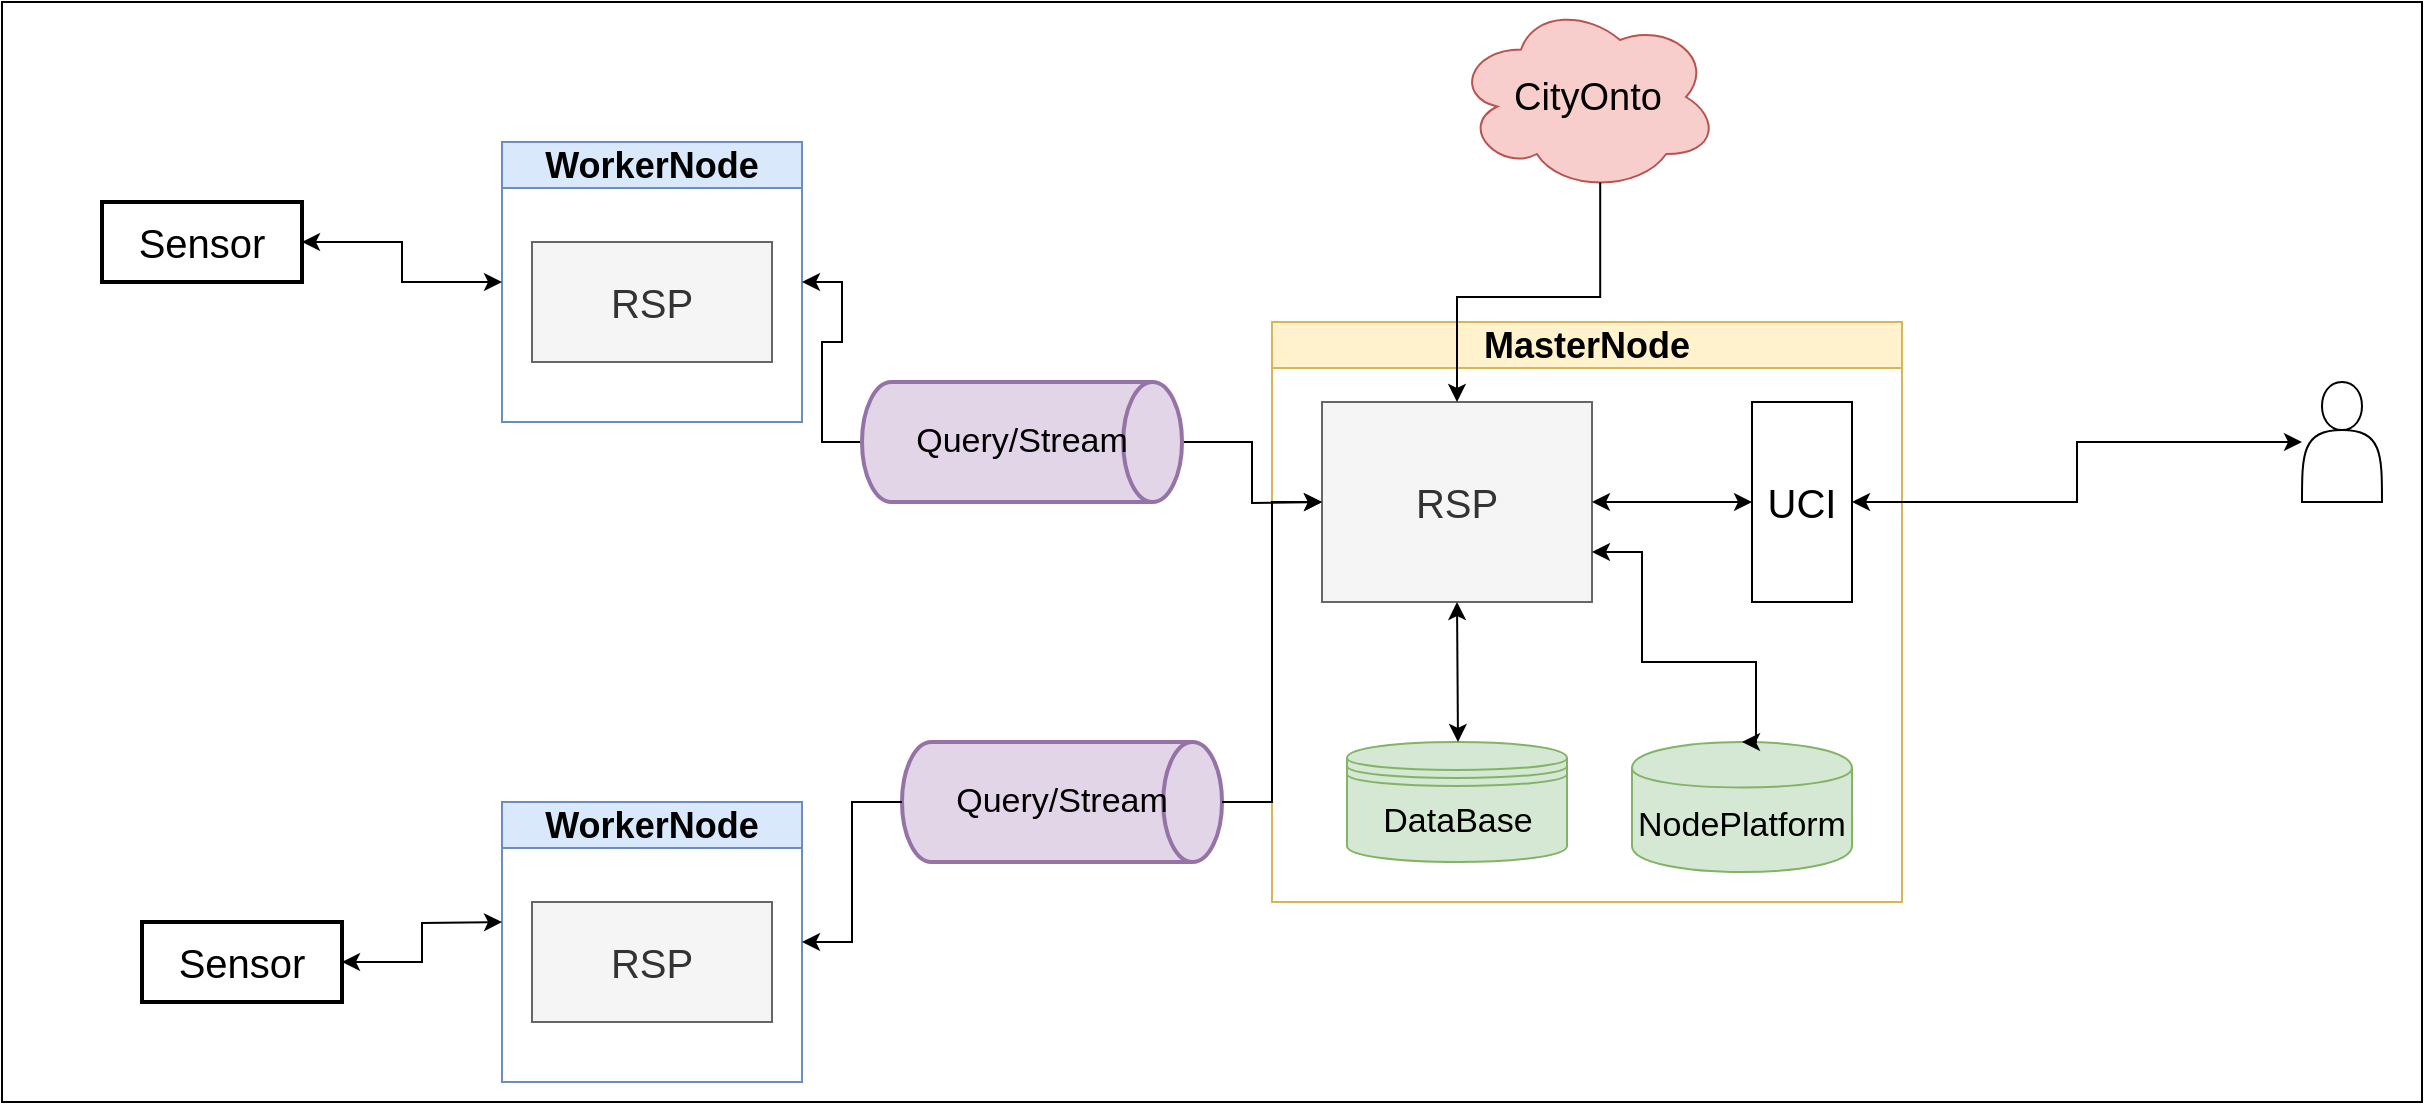 <mxfile version="28.1.1">
  <diagram name="Page-1" id="_I75NAIed_qJoepMpIC1">
    <mxGraphModel dx="2745" dy="973" grid="1" gridSize="10" guides="1" tooltips="1" connect="1" arrows="1" fold="1" page="1" pageScale="1" pageWidth="850" pageHeight="1100" math="0" shadow="0">
      <root>
        <mxCell id="0" />
        <mxCell id="1" parent="0" />
        <mxCell id="NdJnCDBjPayFXjqzzkJ--1" value="" style="rounded=0;whiteSpace=wrap;html=1;" vertex="1" parent="1">
          <mxGeometry x="-710" y="70" width="1210" height="550" as="geometry" />
        </mxCell>
        <mxCell id="NdJnCDBjPayFXjqzzkJ--2" value="WorkerNode" style="swimlane;whiteSpace=wrap;html=1;fillColor=#dae8fc;strokeColor=#6c8ebf;fontSize=18;" vertex="1" parent="1">
          <mxGeometry x="-460" y="140" width="150" height="140" as="geometry" />
        </mxCell>
        <UserObject label="RSP" treeRoot="1" id="NdJnCDBjPayFXjqzzkJ--3">
          <mxCell style="whiteSpace=wrap;html=1;align=center;treeFolding=1;treeMoving=1;newEdgeStyle={&quot;edgeStyle&quot;:&quot;elbowEdgeStyle&quot;,&quot;startArrow&quot;:&quot;none&quot;,&quot;endArrow&quot;:&quot;none&quot;};fillColor=#f5f5f5;fontColor=#333333;strokeColor=#666666;fontSize=20;" vertex="1" parent="NdJnCDBjPayFXjqzzkJ--2">
            <mxGeometry x="15" y="50" width="120" height="60" as="geometry" />
          </mxCell>
        </UserObject>
        <mxCell id="NdJnCDBjPayFXjqzzkJ--4" value="MasterNode" style="swimlane;whiteSpace=wrap;html=1;fillColor=#fff2cc;strokeColor=#d6b656;fontSize=18;" vertex="1" parent="1">
          <mxGeometry x="-75" y="230" width="315" height="290" as="geometry" />
        </mxCell>
        <UserObject label="RSP" treeRoot="1" id="NdJnCDBjPayFXjqzzkJ--5">
          <mxCell style="whiteSpace=wrap;html=1;align=center;treeFolding=1;treeMoving=1;newEdgeStyle={&quot;edgeStyle&quot;:&quot;elbowEdgeStyle&quot;,&quot;startArrow&quot;:&quot;none&quot;,&quot;endArrow&quot;:&quot;none&quot;};fillColor=#f5f5f5;fontColor=#333333;strokeColor=#666666;fontSize=20;" vertex="1" parent="NdJnCDBjPayFXjqzzkJ--4">
            <mxGeometry x="25" y="40" width="135" height="100" as="geometry" />
          </mxCell>
        </UserObject>
        <mxCell id="NdJnCDBjPayFXjqzzkJ--6" value="UCI" style="rounded=0;whiteSpace=wrap;html=1;fontSize=20;" vertex="1" parent="NdJnCDBjPayFXjqzzkJ--4">
          <mxGeometry x="240" y="40" width="50" height="100" as="geometry" />
        </mxCell>
        <mxCell id="NdJnCDBjPayFXjqzzkJ--7" value="NodePlatform" style="shape=cylinder;whiteSpace=wrap;html=1;boundedLbl=1;backgroundOutline=1;fillColor=#d5e8d4;strokeColor=#82b366;fontSize=17;" vertex="1" parent="NdJnCDBjPayFXjqzzkJ--4">
          <mxGeometry x="180" y="210" width="110" height="65" as="geometry" />
        </mxCell>
        <mxCell id="NdJnCDBjPayFXjqzzkJ--8" value="DataBase" style="shape=datastore;whiteSpace=wrap;html=1;fillColor=#d5e8d4;strokeColor=#82b366;fontSize=17;" vertex="1" parent="NdJnCDBjPayFXjqzzkJ--4">
          <mxGeometry x="37.5" y="210" width="110" height="60" as="geometry" />
        </mxCell>
        <mxCell id="NdJnCDBjPayFXjqzzkJ--9" value="" style="endArrow=classic;startArrow=classic;html=1;rounded=0;fontSize=11;entryX=1;entryY=0.5;entryDx=0;entryDy=0;exitX=0;exitY=0.5;exitDx=0;exitDy=0;" edge="1" parent="NdJnCDBjPayFXjqzzkJ--4" source="NdJnCDBjPayFXjqzzkJ--6" target="NdJnCDBjPayFXjqzzkJ--5">
          <mxGeometry width="50" height="50" relative="1" as="geometry">
            <mxPoint x="103" y="220" as="sourcePoint" />
            <mxPoint x="103" y="150" as="targetPoint" />
          </mxGeometry>
        </mxCell>
        <mxCell id="NdJnCDBjPayFXjqzzkJ--10" style="edgeStyle=orthogonalEdgeStyle;rounded=0;orthogonalLoop=1;jettySize=auto;html=1;exitX=1;exitY=0.75;exitDx=0;exitDy=0;entryX=0.5;entryY=0;entryDx=0;entryDy=0;fontSize=11;startArrow=classic;startFill=1;" edge="1" parent="NdJnCDBjPayFXjqzzkJ--4" source="NdJnCDBjPayFXjqzzkJ--5" target="NdJnCDBjPayFXjqzzkJ--7">
          <mxGeometry relative="1" as="geometry">
            <mxPoint x="225" y="130" as="sourcePoint" />
            <mxPoint x="175" y="200" as="targetPoint" />
            <Array as="points">
              <mxPoint x="185" y="115" />
              <mxPoint x="185" y="170" />
              <mxPoint x="242" y="170" />
            </Array>
          </mxGeometry>
        </mxCell>
        <mxCell id="NdJnCDBjPayFXjqzzkJ--11" style="edgeStyle=orthogonalEdgeStyle;rounded=0;orthogonalLoop=1;jettySize=auto;html=1;entryX=1;entryY=0.5;entryDx=0;entryDy=0;strokeWidth=1;fontSize=11;startArrow=classic;startFill=1;" edge="1" parent="1" source="NdJnCDBjPayFXjqzzkJ--12" target="NdJnCDBjPayFXjqzzkJ--6">
          <mxGeometry relative="1" as="geometry" />
        </mxCell>
        <mxCell id="NdJnCDBjPayFXjqzzkJ--12" value="" style="shape=actor;whiteSpace=wrap;html=1;" vertex="1" parent="1">
          <mxGeometry x="440" y="260" width="40" height="60" as="geometry" />
        </mxCell>
        <mxCell id="NdJnCDBjPayFXjqzzkJ--13" style="edgeStyle=orthogonalEdgeStyle;rounded=0;orthogonalLoop=1;jettySize=auto;html=1;exitX=0;exitY=0.5;exitDx=0;exitDy=0;exitPerimeter=0;entryX=1;entryY=0.5;entryDx=0;entryDy=0;fontSize=11;" edge="1" parent="1" source="NdJnCDBjPayFXjqzzkJ--15" target="NdJnCDBjPayFXjqzzkJ--2">
          <mxGeometry relative="1" as="geometry">
            <mxPoint x="-250" y="290.0" as="sourcePoint" />
          </mxGeometry>
        </mxCell>
        <mxCell id="NdJnCDBjPayFXjqzzkJ--14" style="edgeStyle=orthogonalEdgeStyle;rounded=0;orthogonalLoop=1;jettySize=auto;html=1;fontSize=11;exitX=1;exitY=0.5;exitDx=0;exitDy=0;exitPerimeter=0;" edge="1" parent="1" source="NdJnCDBjPayFXjqzzkJ--15">
          <mxGeometry relative="1" as="geometry">
            <mxPoint x="-50" y="320" as="targetPoint" />
            <mxPoint x="-110" y="290" as="sourcePoint" />
          </mxGeometry>
        </mxCell>
        <mxCell id="NdJnCDBjPayFXjqzzkJ--15" value="Query/Stream" style="strokeWidth=2;html=1;shape=mxgraph.flowchart.direct_data;whiteSpace=wrap;sketch=0;fontSize=17;labelBackgroundColor=none;fillColor=#e1d5e7;strokeColor=#9673a6;" vertex="1" parent="1">
          <mxGeometry x="-280" y="260" width="160" height="60" as="geometry" />
        </mxCell>
        <mxCell id="NdJnCDBjPayFXjqzzkJ--16" value="Query/Stream" style="strokeWidth=2;html=1;shape=mxgraph.flowchart.direct_data;whiteSpace=wrap;sketch=0;fontSize=17;fillColor=#e1d5e7;strokeColor=#9673a6;" vertex="1" parent="1">
          <mxGeometry x="-260" y="440" width="160" height="60" as="geometry" />
        </mxCell>
        <mxCell id="NdJnCDBjPayFXjqzzkJ--17" value="WorkerNode" style="swimlane;whiteSpace=wrap;html=1;fillColor=#dae8fc;strokeColor=#6c8ebf;fontSize=18;" vertex="1" parent="1">
          <mxGeometry x="-460" y="470" width="150" height="140" as="geometry" />
        </mxCell>
        <UserObject label="RSP" treeRoot="1" id="NdJnCDBjPayFXjqzzkJ--18">
          <mxCell style="whiteSpace=wrap;html=1;align=center;treeFolding=1;treeMoving=1;newEdgeStyle={&quot;edgeStyle&quot;:&quot;elbowEdgeStyle&quot;,&quot;startArrow&quot;:&quot;none&quot;,&quot;endArrow&quot;:&quot;none&quot;};fillColor=#f5f5f5;fontColor=#333333;strokeColor=#666666;fontSize=20;" vertex="1" parent="NdJnCDBjPayFXjqzzkJ--17">
            <mxGeometry x="15" y="50" width="120" height="60" as="geometry" />
          </mxCell>
        </UserObject>
        <mxCell id="NdJnCDBjPayFXjqzzkJ--19" style="edgeStyle=orthogonalEdgeStyle;rounded=0;orthogonalLoop=1;jettySize=auto;html=1;exitX=0;exitY=0.5;exitDx=0;exitDy=0;exitPerimeter=0;entryX=1;entryY=0.5;entryDx=0;entryDy=0;fontSize=11;" edge="1" parent="1" source="NdJnCDBjPayFXjqzzkJ--16" target="NdJnCDBjPayFXjqzzkJ--17">
          <mxGeometry relative="1" as="geometry">
            <mxPoint x="-230" y="300" as="sourcePoint" />
            <mxPoint x="-300" y="370" as="targetPoint" />
          </mxGeometry>
        </mxCell>
        <mxCell id="NdJnCDBjPayFXjqzzkJ--20" style="edgeStyle=orthogonalEdgeStyle;rounded=0;orthogonalLoop=1;jettySize=auto;html=1;fontSize=11;exitX=1;exitY=0.5;exitDx=0;exitDy=0;exitPerimeter=0;entryX=0;entryY=0.5;entryDx=0;entryDy=0;" edge="1" parent="1" source="NdJnCDBjPayFXjqzzkJ--16" target="NdJnCDBjPayFXjqzzkJ--5">
          <mxGeometry relative="1" as="geometry">
            <mxPoint x="-40" y="330" as="targetPoint" />
            <mxPoint x="-130" y="300" as="sourcePoint" />
          </mxGeometry>
        </mxCell>
        <mxCell id="NdJnCDBjPayFXjqzzkJ--21" value="" style="endArrow=classic;startArrow=classic;html=1;rounded=0;fontSize=11;entryX=0.5;entryY=1;entryDx=0;entryDy=0;" edge="1" parent="1" target="NdJnCDBjPayFXjqzzkJ--5">
          <mxGeometry width="50" height="50" relative="1" as="geometry">
            <mxPoint x="18" y="440" as="sourcePoint" />
            <mxPoint x="70" y="530" as="targetPoint" />
          </mxGeometry>
        </mxCell>
        <mxCell id="NdJnCDBjPayFXjqzzkJ--22" style="edgeStyle=orthogonalEdgeStyle;rounded=0;orthogonalLoop=1;jettySize=auto;html=1;strokeWidth=1;fontSize=11;startArrow=classic;startFill=1;entryX=0;entryY=0.5;entryDx=0;entryDy=0;" edge="1" parent="1" source="NdJnCDBjPayFXjqzzkJ--23" target="NdJnCDBjPayFXjqzzkJ--2">
          <mxGeometry relative="1" as="geometry">
            <mxPoint x="-460" y="370" as="targetPoint" />
          </mxGeometry>
        </mxCell>
        <mxCell id="NdJnCDBjPayFXjqzzkJ--23" value="Sensor" style="rounded=0;whiteSpace=wrap;html=1;labelBackgroundColor=none;sketch=0;strokeWidth=2;fontSize=20;" vertex="1" parent="1">
          <mxGeometry x="-660" y="170" width="100" height="40" as="geometry" />
        </mxCell>
        <mxCell id="NdJnCDBjPayFXjqzzkJ--24" style="edgeStyle=orthogonalEdgeStyle;rounded=0;orthogonalLoop=1;jettySize=auto;html=1;strokeWidth=1;fontSize=11;startArrow=classic;startFill=1;" edge="1" parent="1" source="NdJnCDBjPayFXjqzzkJ--25">
          <mxGeometry relative="1" as="geometry">
            <mxPoint x="-460" y="530.0" as="targetPoint" />
          </mxGeometry>
        </mxCell>
        <mxCell id="NdJnCDBjPayFXjqzzkJ--25" value="Sensor" style="rounded=0;whiteSpace=wrap;html=1;labelBackgroundColor=none;sketch=0;strokeWidth=2;fontSize=20;" vertex="1" parent="1">
          <mxGeometry x="-640" y="530" width="100" height="40" as="geometry" />
        </mxCell>
        <mxCell id="NdJnCDBjPayFXjqzzkJ--47" value="CityOnto" style="ellipse;shape=cloud;whiteSpace=wrap;html=1;fillColor=#f8cecc;strokeColor=#b85450;fontSize=19;" vertex="1" parent="1">
          <mxGeometry x="16.5" y="70" width="132" height="95" as="geometry" />
        </mxCell>
        <mxCell id="NdJnCDBjPayFXjqzzkJ--48" style="edgeStyle=orthogonalEdgeStyle;rounded=0;orthogonalLoop=1;jettySize=auto;html=1;exitX=0.55;exitY=0.95;exitDx=0;exitDy=0;exitPerimeter=0;entryX=0.5;entryY=0;entryDx=0;entryDy=0;fontSize=11;" edge="1" parent="1" source="NdJnCDBjPayFXjqzzkJ--47" target="NdJnCDBjPayFXjqzzkJ--5">
          <mxGeometry relative="1" as="geometry">
            <mxPoint x="510" y="665" as="sourcePoint" />
            <mxPoint x="440" y="695" as="targetPoint" />
          </mxGeometry>
        </mxCell>
      </root>
    </mxGraphModel>
  </diagram>
</mxfile>
